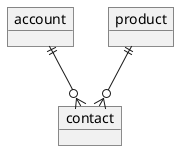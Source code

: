 @startuml
object account
object product
object contact

account ||--o{ contact
product ||--o{ contact
@enduml